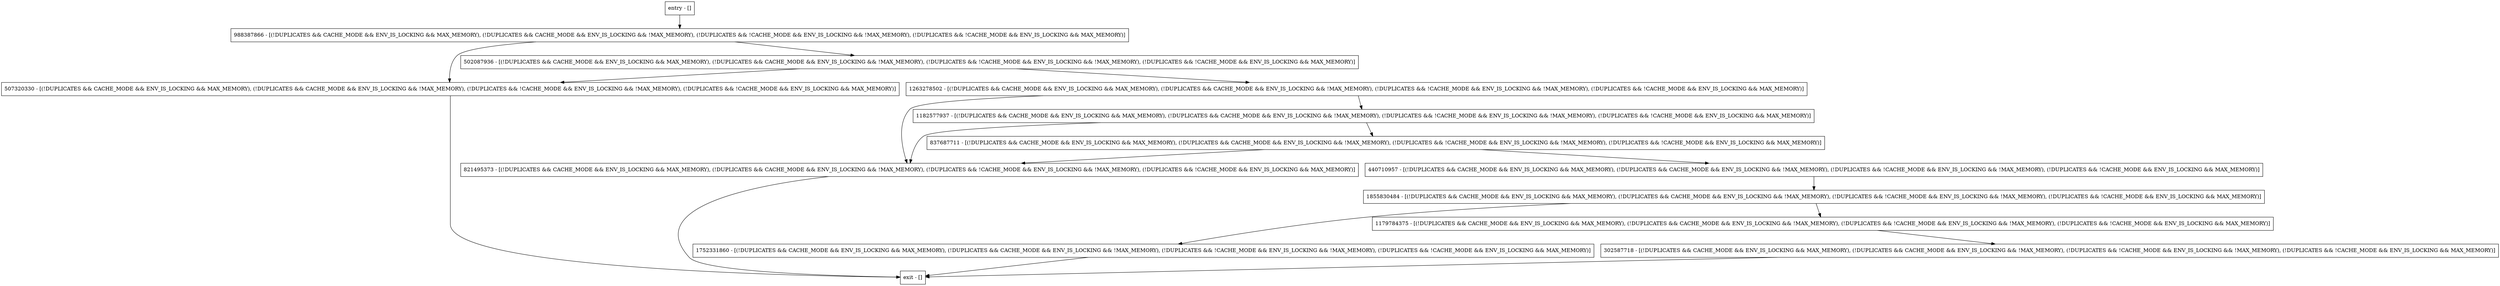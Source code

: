 digraph performPriorBINEviction {
node [shape=record];
1752331860 [label="1752331860 - [(!DUPLICATES && CACHE_MODE && ENV_IS_LOCKING && MAX_MEMORY), (!DUPLICATES && CACHE_MODE && ENV_IS_LOCKING && !MAX_MEMORY), (!DUPLICATES && !CACHE_MODE && ENV_IS_LOCKING && !MAX_MEMORY), (!DUPLICATES && !CACHE_MODE && ENV_IS_LOCKING && MAX_MEMORY)]"];
837687711 [label="837687711 - [(!DUPLICATES && CACHE_MODE && ENV_IS_LOCKING && MAX_MEMORY), (!DUPLICATES && CACHE_MODE && ENV_IS_LOCKING && !MAX_MEMORY), (!DUPLICATES && !CACHE_MODE && ENV_IS_LOCKING && !MAX_MEMORY), (!DUPLICATES && !CACHE_MODE && ENV_IS_LOCKING && MAX_MEMORY)]"];
507320330 [label="507320330 - [(!DUPLICATES && CACHE_MODE && ENV_IS_LOCKING && MAX_MEMORY), (!DUPLICATES && CACHE_MODE && ENV_IS_LOCKING && !MAX_MEMORY), (!DUPLICATES && !CACHE_MODE && ENV_IS_LOCKING && !MAX_MEMORY), (!DUPLICATES && !CACHE_MODE && ENV_IS_LOCKING && MAX_MEMORY)]"];
1855830484 [label="1855830484 - [(!DUPLICATES && CACHE_MODE && ENV_IS_LOCKING && MAX_MEMORY), (!DUPLICATES && CACHE_MODE && ENV_IS_LOCKING && !MAX_MEMORY), (!DUPLICATES && !CACHE_MODE && ENV_IS_LOCKING && !MAX_MEMORY), (!DUPLICATES && !CACHE_MODE && ENV_IS_LOCKING && MAX_MEMORY)]"];
440710957 [label="440710957 - [(!DUPLICATES && CACHE_MODE && ENV_IS_LOCKING && MAX_MEMORY), (!DUPLICATES && CACHE_MODE && ENV_IS_LOCKING && !MAX_MEMORY), (!DUPLICATES && !CACHE_MODE && ENV_IS_LOCKING && !MAX_MEMORY), (!DUPLICATES && !CACHE_MODE && ENV_IS_LOCKING && MAX_MEMORY)]"];
821495373 [label="821495373 - [(!DUPLICATES && CACHE_MODE && ENV_IS_LOCKING && MAX_MEMORY), (!DUPLICATES && CACHE_MODE && ENV_IS_LOCKING && !MAX_MEMORY), (!DUPLICATES && !CACHE_MODE && ENV_IS_LOCKING && !MAX_MEMORY), (!DUPLICATES && !CACHE_MODE && ENV_IS_LOCKING && MAX_MEMORY)]"];
988387866 [label="988387866 - [(!DUPLICATES && CACHE_MODE && ENV_IS_LOCKING && MAX_MEMORY), (!DUPLICATES && CACHE_MODE && ENV_IS_LOCKING && !MAX_MEMORY), (!DUPLICATES && !CACHE_MODE && ENV_IS_LOCKING && !MAX_MEMORY), (!DUPLICATES && !CACHE_MODE && ENV_IS_LOCKING && MAX_MEMORY)]"];
302587718 [label="302587718 - [(!DUPLICATES && CACHE_MODE && ENV_IS_LOCKING && MAX_MEMORY), (!DUPLICATES && CACHE_MODE && ENV_IS_LOCKING && !MAX_MEMORY), (!DUPLICATES && !CACHE_MODE && ENV_IS_LOCKING && !MAX_MEMORY), (!DUPLICATES && !CACHE_MODE && ENV_IS_LOCKING && MAX_MEMORY)]"];
entry [label="entry - []"];
exit [label="exit - []"];
1182577937 [label="1182577937 - [(!DUPLICATES && CACHE_MODE && ENV_IS_LOCKING && MAX_MEMORY), (!DUPLICATES && CACHE_MODE && ENV_IS_LOCKING && !MAX_MEMORY), (!DUPLICATES && !CACHE_MODE && ENV_IS_LOCKING && !MAX_MEMORY), (!DUPLICATES && !CACHE_MODE && ENV_IS_LOCKING && MAX_MEMORY)]"];
1179784375 [label="1179784375 - [(!DUPLICATES && CACHE_MODE && ENV_IS_LOCKING && MAX_MEMORY), (!DUPLICATES && CACHE_MODE && ENV_IS_LOCKING && !MAX_MEMORY), (!DUPLICATES && !CACHE_MODE && ENV_IS_LOCKING && !MAX_MEMORY), (!DUPLICATES && !CACHE_MODE && ENV_IS_LOCKING && MAX_MEMORY)]"];
502087936 [label="502087936 - [(!DUPLICATES && CACHE_MODE && ENV_IS_LOCKING && MAX_MEMORY), (!DUPLICATES && CACHE_MODE && ENV_IS_LOCKING && !MAX_MEMORY), (!DUPLICATES && !CACHE_MODE && ENV_IS_LOCKING && !MAX_MEMORY), (!DUPLICATES && !CACHE_MODE && ENV_IS_LOCKING && MAX_MEMORY)]"];
1263278502 [label="1263278502 - [(!DUPLICATES && CACHE_MODE && ENV_IS_LOCKING && MAX_MEMORY), (!DUPLICATES && CACHE_MODE && ENV_IS_LOCKING && !MAX_MEMORY), (!DUPLICATES && !CACHE_MODE && ENV_IS_LOCKING && !MAX_MEMORY), (!DUPLICATES && !CACHE_MODE && ENV_IS_LOCKING && MAX_MEMORY)]"];
entry;
exit;
1752331860 -> exit;
837687711 -> 440710957;
837687711 -> 821495373;
507320330 -> exit;
1855830484 -> 1752331860;
1855830484 -> 1179784375;
440710957 -> 1855830484;
821495373 -> exit;
988387866 -> 507320330;
988387866 -> 502087936;
302587718 -> exit;
entry -> 988387866;
1182577937 -> 837687711;
1182577937 -> 821495373;
1179784375 -> 302587718;
502087936 -> 507320330;
502087936 -> 1263278502;
1263278502 -> 1182577937;
1263278502 -> 821495373;
}
